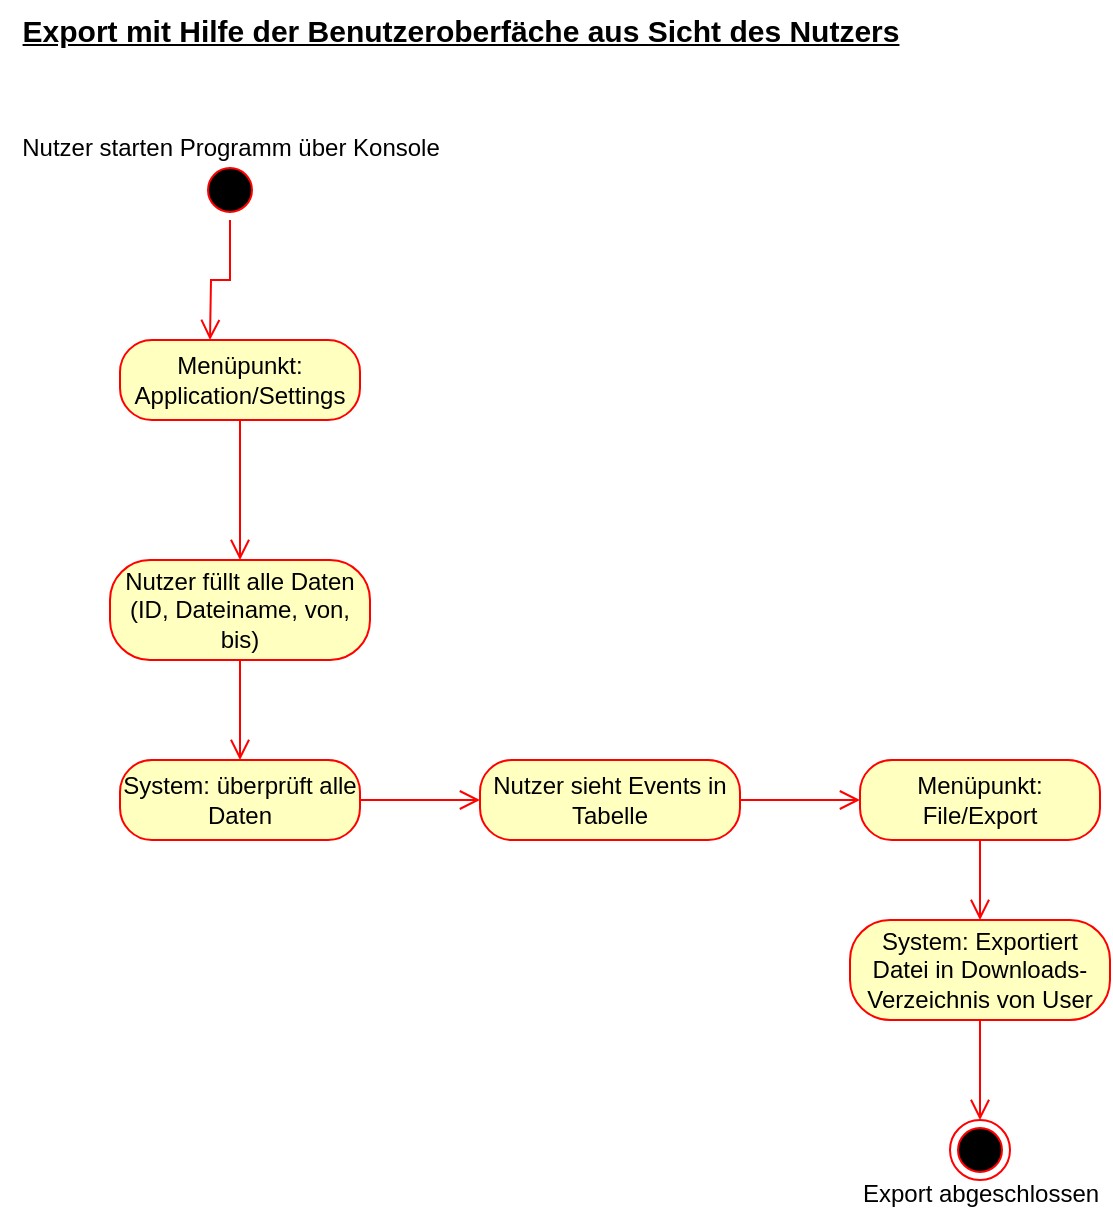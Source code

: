 <mxfile version="28.0.6">
  <diagram name="Seite-1" id="QiYXQbNzrS4FZRHDP8di">
    <mxGraphModel dx="983" dy="586" grid="1" gridSize="10" guides="1" tooltips="1" connect="1" arrows="1" fold="1" page="1" pageScale="1" pageWidth="827" pageHeight="1169" math="0" shadow="0">
      <root>
        <mxCell id="0" />
        <mxCell id="1" parent="0" />
        <mxCell id="7lb5vPvzzsfJ6qz2o3h9-1" value="Nutzer starten Programm über Konsole&lt;div&gt;&lt;br&gt;&lt;/div&gt;&lt;div&gt;&lt;br&gt;&lt;/div&gt;&lt;div&gt;&lt;br&gt;&lt;/div&gt;" style="ellipse;html=1;shape=startState;fillColor=#000000;strokeColor=#ff0000;" vertex="1" parent="1">
          <mxGeometry x="110" y="90" width="30" height="30" as="geometry" />
        </mxCell>
        <mxCell id="7lb5vPvzzsfJ6qz2o3h9-2" value="" style="edgeStyle=orthogonalEdgeStyle;html=1;verticalAlign=bottom;endArrow=open;endSize=8;strokeColor=#ff0000;rounded=0;" edge="1" source="7lb5vPvzzsfJ6qz2o3h9-1" parent="1">
          <mxGeometry relative="1" as="geometry">
            <mxPoint x="115" y="180" as="targetPoint" />
          </mxGeometry>
        </mxCell>
        <mxCell id="7lb5vPvzzsfJ6qz2o3h9-3" value="&lt;font style=&quot;font-size: 15px;&quot;&gt;&lt;b&gt;&lt;u&gt;Export mit Hilfe der Benutzeroberfäche aus Sicht des Nutzers&lt;/u&gt;&lt;/b&gt;&lt;/font&gt;" style="text;html=1;align=center;verticalAlign=middle;resizable=0;points=[];autosize=1;strokeColor=none;fillColor=none;" vertex="1" parent="1">
          <mxGeometry x="10" y="10" width="460" height="30" as="geometry" />
        </mxCell>
        <mxCell id="7lb5vPvzzsfJ6qz2o3h9-4" value="Menüpunkt: Application/Settings" style="rounded=1;whiteSpace=wrap;html=1;arcSize=40;fontColor=#000000;fillColor=#ffffc0;strokeColor=#ff0000;" vertex="1" parent="1">
          <mxGeometry x="70" y="180" width="120" height="40" as="geometry" />
        </mxCell>
        <mxCell id="7lb5vPvzzsfJ6qz2o3h9-5" value="" style="edgeStyle=orthogonalEdgeStyle;html=1;verticalAlign=bottom;endArrow=open;endSize=8;strokeColor=#ff0000;rounded=0;entryX=0.5;entryY=0;entryDx=0;entryDy=0;" edge="1" source="7lb5vPvzzsfJ6qz2o3h9-4" parent="1" target="7lb5vPvzzsfJ6qz2o3h9-6">
          <mxGeometry relative="1" as="geometry">
            <mxPoint x="130" y="280" as="targetPoint" />
          </mxGeometry>
        </mxCell>
        <mxCell id="7lb5vPvzzsfJ6qz2o3h9-6" value="Nutzer füllt alle Daten (ID, Dateiname, von, bis)" style="rounded=1;whiteSpace=wrap;html=1;arcSize=40;fontColor=#000000;fillColor=#ffffc0;strokeColor=#ff0000;" vertex="1" parent="1">
          <mxGeometry x="65" y="290" width="130" height="50" as="geometry" />
        </mxCell>
        <mxCell id="7lb5vPvzzsfJ6qz2o3h9-7" value="" style="edgeStyle=orthogonalEdgeStyle;html=1;verticalAlign=bottom;endArrow=open;endSize=8;strokeColor=#ff0000;rounded=0;entryX=0.5;entryY=0;entryDx=0;entryDy=0;" edge="1" source="7lb5vPvzzsfJ6qz2o3h9-6" parent="1" target="7lb5vPvzzsfJ6qz2o3h9-8">
          <mxGeometry relative="1" as="geometry">
            <mxPoint x="140" y="470" as="targetPoint" />
          </mxGeometry>
        </mxCell>
        <mxCell id="7lb5vPvzzsfJ6qz2o3h9-8" value="System: überprüft alle Daten" style="rounded=1;whiteSpace=wrap;html=1;arcSize=40;fontColor=#000000;fillColor=#ffffc0;strokeColor=#ff0000;" vertex="1" parent="1">
          <mxGeometry x="70" y="390" width="120" height="40" as="geometry" />
        </mxCell>
        <mxCell id="7lb5vPvzzsfJ6qz2o3h9-9" value="" style="edgeStyle=orthogonalEdgeStyle;html=1;verticalAlign=bottom;endArrow=open;endSize=8;strokeColor=#ff0000;rounded=0;entryX=0;entryY=0.5;entryDx=0;entryDy=0;" edge="1" source="7lb5vPvzzsfJ6qz2o3h9-8" parent="1" target="7lb5vPvzzsfJ6qz2o3h9-10">
          <mxGeometry relative="1" as="geometry">
            <mxPoint x="140" y="620" as="targetPoint" />
          </mxGeometry>
        </mxCell>
        <mxCell id="7lb5vPvzzsfJ6qz2o3h9-10" value="Nutzer sieht Events in Tabelle" style="rounded=1;whiteSpace=wrap;html=1;arcSize=40;fontColor=#000000;fillColor=#ffffc0;strokeColor=#ff0000;" vertex="1" parent="1">
          <mxGeometry x="250" y="390" width="130" height="40" as="geometry" />
        </mxCell>
        <mxCell id="7lb5vPvzzsfJ6qz2o3h9-11" value="" style="edgeStyle=orthogonalEdgeStyle;html=1;verticalAlign=bottom;endArrow=open;endSize=8;strokeColor=#ff0000;rounded=0;entryX=0;entryY=0.5;entryDx=0;entryDy=0;" edge="1" source="7lb5vPvzzsfJ6qz2o3h9-10" parent="1" target="7lb5vPvzzsfJ6qz2o3h9-12">
          <mxGeometry relative="1" as="geometry">
            <mxPoint x="310" y="640" as="targetPoint" />
          </mxGeometry>
        </mxCell>
        <mxCell id="7lb5vPvzzsfJ6qz2o3h9-12" value="Menüpunkt: File/Export" style="rounded=1;whiteSpace=wrap;html=1;arcSize=40;fontColor=#000000;fillColor=#ffffc0;strokeColor=#ff0000;" vertex="1" parent="1">
          <mxGeometry x="440" y="390" width="120" height="40" as="geometry" />
        </mxCell>
        <mxCell id="7lb5vPvzzsfJ6qz2o3h9-13" value="" style="edgeStyle=orthogonalEdgeStyle;html=1;verticalAlign=bottom;endArrow=open;endSize=8;strokeColor=#ff0000;rounded=0;entryX=0.5;entryY=0;entryDx=0;entryDy=0;" edge="1" source="7lb5vPvzzsfJ6qz2o3h9-12" parent="1" target="7lb5vPvzzsfJ6qz2o3h9-14">
          <mxGeometry relative="1" as="geometry">
            <mxPoint x="540" y="570" as="targetPoint" />
          </mxGeometry>
        </mxCell>
        <mxCell id="7lb5vPvzzsfJ6qz2o3h9-14" value="System: Exportiert Datei in Downloads-Verzeichnis von User" style="rounded=1;whiteSpace=wrap;html=1;arcSize=40;fontColor=#000000;fillColor=#ffffc0;strokeColor=#ff0000;" vertex="1" parent="1">
          <mxGeometry x="435" y="470" width="130" height="50" as="geometry" />
        </mxCell>
        <mxCell id="7lb5vPvzzsfJ6qz2o3h9-15" value="" style="edgeStyle=orthogonalEdgeStyle;html=1;verticalAlign=bottom;endArrow=open;endSize=8;strokeColor=#ff0000;rounded=0;entryX=0.5;entryY=0;entryDx=0;entryDy=0;" edge="1" source="7lb5vPvzzsfJ6qz2o3h9-14" parent="1" target="7lb5vPvzzsfJ6qz2o3h9-18">
          <mxGeometry relative="1" as="geometry">
            <mxPoint x="560" y="690" as="targetPoint" />
          </mxGeometry>
        </mxCell>
        <mxCell id="7lb5vPvzzsfJ6qz2o3h9-18" value="&lt;div&gt;&lt;br&gt;&lt;/div&gt;&lt;div&gt;&lt;br&gt;&lt;/div&gt;&lt;div&gt;&lt;br&gt;&lt;/div&gt;Export abgeschlossen" style="ellipse;html=1;shape=endState;fillColor=#000000;strokeColor=#ff0000;" vertex="1" parent="1">
          <mxGeometry x="485" y="570" width="30" height="30" as="geometry" />
        </mxCell>
      </root>
    </mxGraphModel>
  </diagram>
</mxfile>
